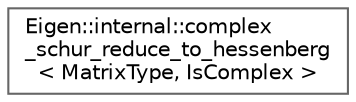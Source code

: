digraph "Graphical Class Hierarchy"
{
 // LATEX_PDF_SIZE
  bgcolor="transparent";
  edge [fontname=Helvetica,fontsize=10,labelfontname=Helvetica,labelfontsize=10];
  node [fontname=Helvetica,fontsize=10,shape=box,height=0.2,width=0.4];
  rankdir="LR";
  Node0 [id="Node000000",label="Eigen::internal::complex\l_schur_reduce_to_hessenberg\l\< MatrixType, IsComplex \>",height=0.2,width=0.4,color="grey40", fillcolor="white", style="filled",URL="$structEigen_1_1internal_1_1complex__schur__reduce__to__hessenberg.html",tooltip=" "];
}
